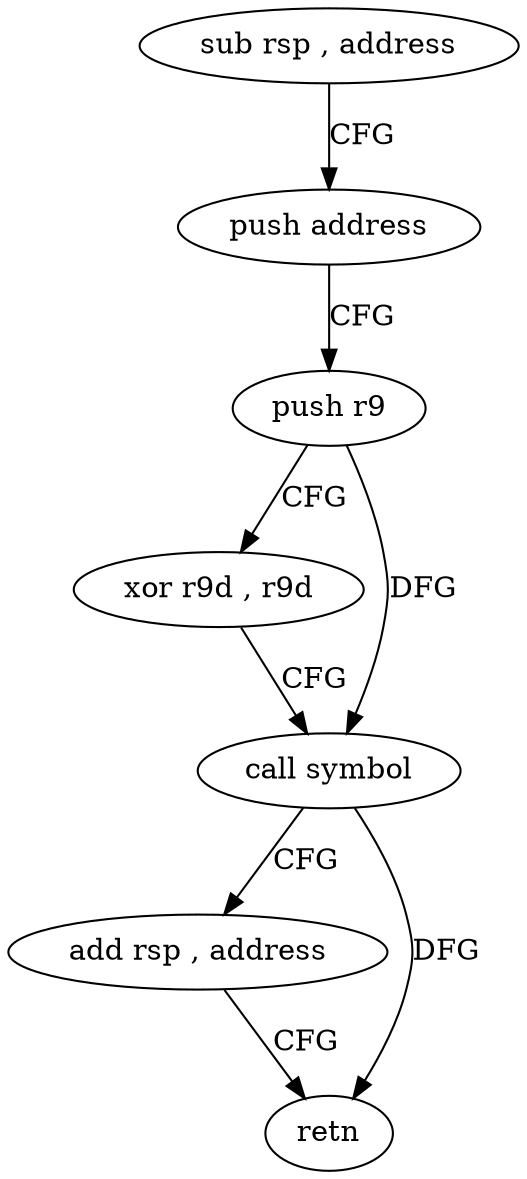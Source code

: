 digraph "func" {
"4205264" [label = "sub rsp , address" ]
"4205268" [label = "push address" ]
"4205270" [label = "push r9" ]
"4205272" [label = "xor r9d , r9d" ]
"4205275" [label = "call symbol" ]
"4205280" [label = "add rsp , address" ]
"4205284" [label = "retn" ]
"4205264" -> "4205268" [ label = "CFG" ]
"4205268" -> "4205270" [ label = "CFG" ]
"4205270" -> "4205272" [ label = "CFG" ]
"4205270" -> "4205275" [ label = "DFG" ]
"4205272" -> "4205275" [ label = "CFG" ]
"4205275" -> "4205280" [ label = "CFG" ]
"4205275" -> "4205284" [ label = "DFG" ]
"4205280" -> "4205284" [ label = "CFG" ]
}
